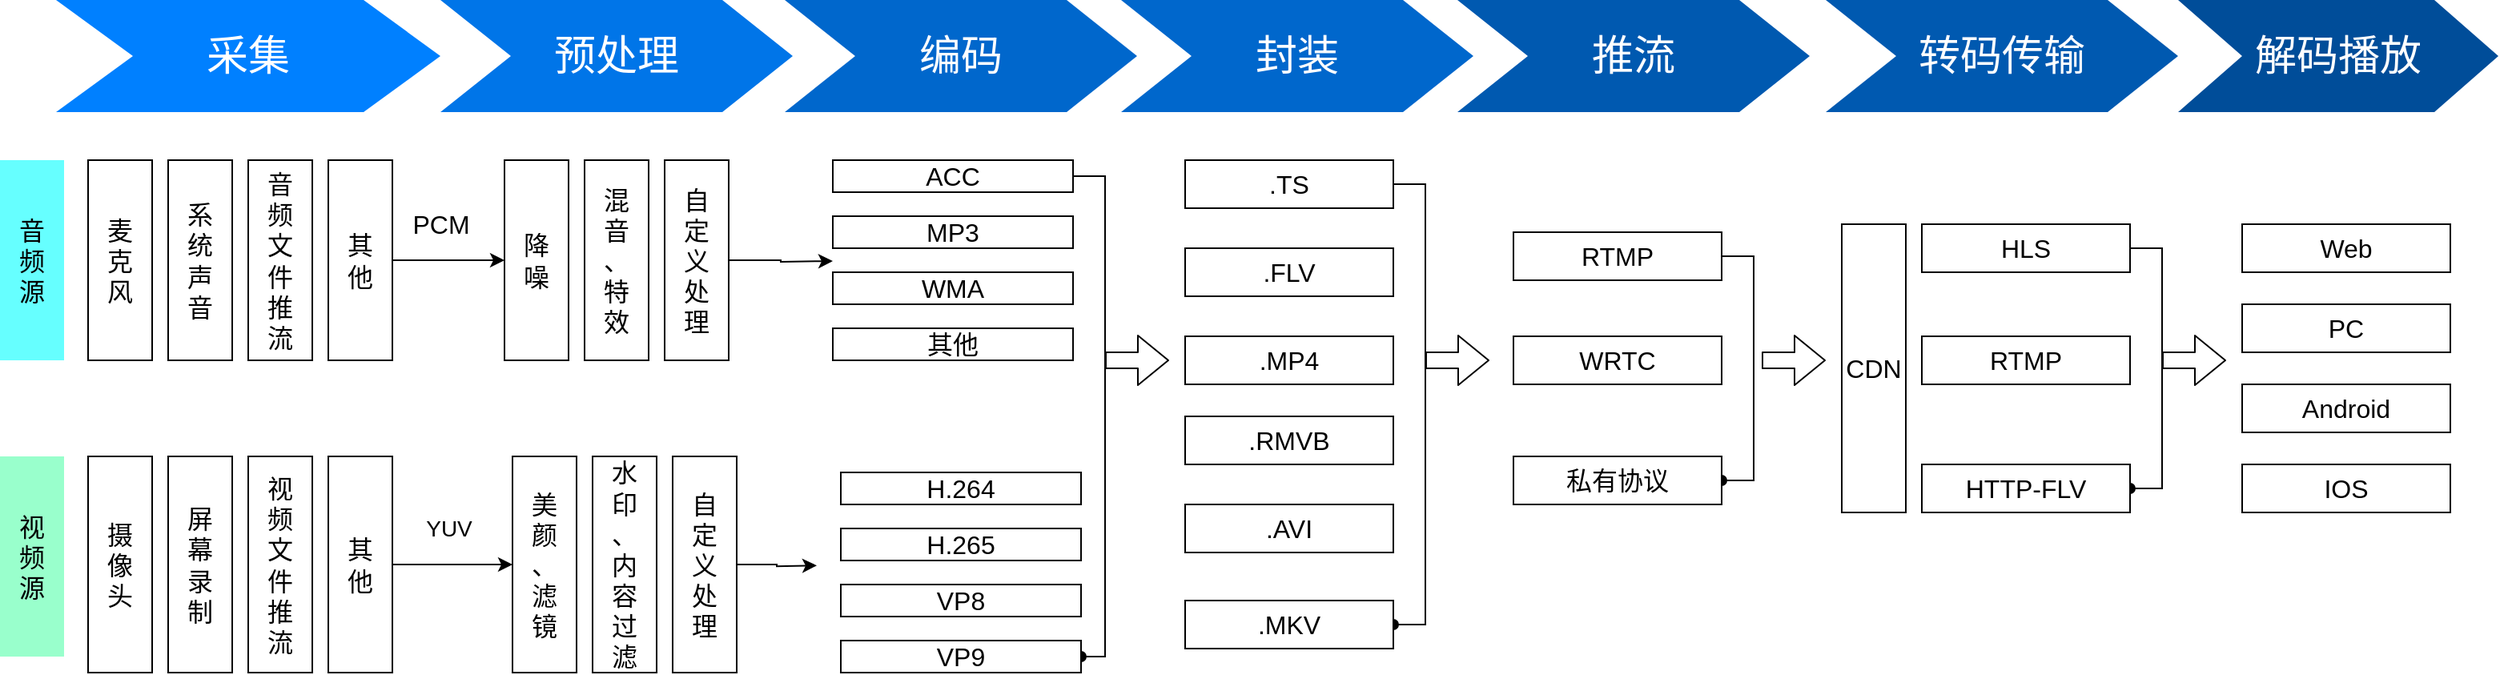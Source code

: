 <mxfile version="14.1.8" type="github">
  <diagram name="Page-1" id="d9b1e647-80fa-b4a2-5024-87a742678bcc">
    <mxGraphModel dx="1082" dy="681" grid="1" gridSize="10" guides="1" tooltips="1" connect="1" arrows="1" fold="1" page="1" pageScale="1" pageWidth="1100" pageHeight="850" background="#ffffff" math="0" shadow="0">
      <root>
        <mxCell id="0" />
        <mxCell id="1" parent="0" />
        <mxCell id="57fe6abec08f04cb-1" value="采集" style="shape=step;whiteSpace=wrap;html=1;fontSize=26;fillColor=#0080FF;fontColor=#FFFFFF;strokeColor=none;" parent="1" vertex="1">
          <mxGeometry x="45" y="190" width="240" height="70" as="geometry" />
        </mxCell>
        <mxCell id="57fe6abec08f04cb-2" value="预处理" style="shape=step;whiteSpace=wrap;html=1;fontSize=26;fillColor=#0075E8;fontColor=#FFFFFF;strokeColor=none;" parent="1" vertex="1">
          <mxGeometry x="285" y="190" width="220" height="70" as="geometry" />
        </mxCell>
        <mxCell id="57fe6abec08f04cb-3" value="编码" style="shape=step;whiteSpace=wrap;html=1;fontSize=26;fillColor=#0067CC;fontColor=#FFFFFF;strokeColor=none;" parent="1" vertex="1">
          <mxGeometry x="500" y="190" width="220" height="70" as="geometry" />
        </mxCell>
        <mxCell id="57fe6abec08f04cb-5" value="推流" style="shape=step;whiteSpace=wrap;html=1;fontSize=26;fillColor=#0059B0;fontColor=#FFFFFF;strokeColor=none;" parent="1" vertex="1">
          <mxGeometry x="920" y="190" width="220" height="70" as="geometry" />
        </mxCell>
        <mxCell id="57fe6abec08f04cb-6" value="解码播放" style="shape=step;whiteSpace=wrap;html=1;fontSize=26;fillColor=#004D99;fontColor=#FFFFFF;strokeColor=none;" parent="1" vertex="1">
          <mxGeometry x="1370" y="190" width="200" height="70" as="geometry" />
        </mxCell>
        <mxCell id="2hSDwxN0aHRVcDErsbqg-3" value="摄&lt;br style=&quot;font-size: 16px;&quot;&gt;像&lt;br style=&quot;font-size: 16px;&quot;&gt;头" style="rounded=0;whiteSpace=wrap;html=1;horizontal=1;fontSize=16;" parent="1" vertex="1">
          <mxGeometry x="65" y="475" width="40" height="135" as="geometry" />
        </mxCell>
        <mxCell id="2hSDwxN0aHRVcDErsbqg-4" value="屏&lt;br style=&quot;font-size: 16px;&quot;&gt;幕&lt;br style=&quot;font-size: 16px;&quot;&gt;录&lt;br style=&quot;font-size: 16px;&quot;&gt;制" style="rounded=0;whiteSpace=wrap;html=1;horizontal=1;fontSize=16;" parent="1" vertex="1">
          <mxGeometry x="115" y="475" width="40" height="135" as="geometry" />
        </mxCell>
        <mxCell id="2hSDwxN0aHRVcDErsbqg-5" value="视&lt;br style=&quot;font-size: 16px;&quot;&gt;频&lt;br style=&quot;font-size: 16px;&quot;&gt;文&lt;br style=&quot;font-size: 16px;&quot;&gt;件&lt;br style=&quot;font-size: 16px;&quot;&gt;推&lt;br style=&quot;font-size: 16px;&quot;&gt;流" style="rounded=0;whiteSpace=wrap;html=1;horizontal=1;fontSize=16;" parent="1" vertex="1">
          <mxGeometry x="165" y="475" width="40" height="135" as="geometry" />
        </mxCell>
        <mxCell id="2hSDwxN0aHRVcDErsbqg-30" style="edgeStyle=orthogonalEdgeStyle;rounded=0;orthogonalLoop=1;jettySize=auto;html=1;entryX=0;entryY=0.5;entryDx=0;entryDy=0;fontSize=16;" parent="1" source="2hSDwxN0aHRVcDErsbqg-6" target="2hSDwxN0aHRVcDErsbqg-23" edge="1">
          <mxGeometry relative="1" as="geometry" />
        </mxCell>
        <mxCell id="2hSDwxN0aHRVcDErsbqg-6" value="其&lt;br style=&quot;font-size: 16px;&quot;&gt;他" style="rounded=0;whiteSpace=wrap;html=1;horizontal=1;fontSize=16;" parent="1" vertex="1">
          <mxGeometry x="215" y="475" width="40" height="135" as="geometry" />
        </mxCell>
        <mxCell id="2hSDwxN0aHRVcDErsbqg-9" value="麦&lt;br style=&quot;font-size: 16px;&quot;&gt;克&lt;br style=&quot;font-size: 16px;&quot;&gt;风" style="rounded=0;whiteSpace=wrap;html=1;horizontal=1;fontSize=16;" parent="1" vertex="1">
          <mxGeometry x="65" y="290" width="40" height="125" as="geometry" />
        </mxCell>
        <mxCell id="2hSDwxN0aHRVcDErsbqg-10" value="系&lt;br style=&quot;font-size: 16px;&quot;&gt;统&lt;br style=&quot;font-size: 16px;&quot;&gt;声&lt;br style=&quot;font-size: 16px;&quot;&gt;音" style="rounded=0;whiteSpace=wrap;html=1;horizontal=1;fontSize=16;" parent="1" vertex="1">
          <mxGeometry x="115" y="290" width="40" height="125" as="geometry" />
        </mxCell>
        <mxCell id="2hSDwxN0aHRVcDErsbqg-11" value="音&lt;br style=&quot;font-size: 16px;&quot;&gt;频&lt;br style=&quot;font-size: 16px;&quot;&gt;文&lt;br style=&quot;font-size: 16px;&quot;&gt;件&lt;br style=&quot;font-size: 16px;&quot;&gt;推&lt;br style=&quot;font-size: 16px;&quot;&gt;流" style="rounded=0;whiteSpace=wrap;html=1;horizontal=1;fontSize=16;" parent="1" vertex="1">
          <mxGeometry x="165" y="290" width="40" height="125" as="geometry" />
        </mxCell>
        <mxCell id="2hSDwxN0aHRVcDErsbqg-28" style="edgeStyle=orthogonalEdgeStyle;rounded=0;orthogonalLoop=1;jettySize=auto;html=1;exitX=1;exitY=0.5;exitDx=0;exitDy=0;entryX=0;entryY=0.5;entryDx=0;entryDy=0;fontSize=16;" parent="1" source="2hSDwxN0aHRVcDErsbqg-12" target="2hSDwxN0aHRVcDErsbqg-14" edge="1">
          <mxGeometry relative="1" as="geometry" />
        </mxCell>
        <mxCell id="2hSDwxN0aHRVcDErsbqg-12" value="其&lt;br style=&quot;font-size: 16px;&quot;&gt;他" style="rounded=0;whiteSpace=wrap;html=1;horizontal=1;fontSize=16;" parent="1" vertex="1">
          <mxGeometry x="215" y="290" width="40" height="125" as="geometry" />
        </mxCell>
        <mxCell id="2hSDwxN0aHRVcDErsbqg-14" value="降&lt;br style=&quot;font-size: 16px;&quot;&gt;噪" style="rounded=0;whiteSpace=wrap;html=1;horizontal=1;fontSize=16;" parent="1" vertex="1">
          <mxGeometry x="325" y="290" width="40" height="125" as="geometry" />
        </mxCell>
        <mxCell id="2hSDwxN0aHRVcDErsbqg-15" value="混&lt;br style=&quot;font-size: 16px;&quot;&gt;音&lt;br style=&quot;font-size: 16px;&quot;&gt;、&lt;br style=&quot;font-size: 16px;&quot;&gt;特&lt;br style=&quot;font-size: 16px;&quot;&gt;效&lt;br style=&quot;font-size: 16px;&quot;&gt;" style="rounded=0;whiteSpace=wrap;html=1;horizontal=1;fontSize=16;" parent="1" vertex="1">
          <mxGeometry x="375" y="290" width="40" height="125" as="geometry" />
        </mxCell>
        <mxCell id="2hSDwxN0aHRVcDErsbqg-48" style="edgeStyle=orthogonalEdgeStyle;rounded=0;orthogonalLoop=1;jettySize=auto;html=1;exitX=1;exitY=0.5;exitDx=0;exitDy=0;fontColor=#000000;fontSize=16;" parent="1" source="2hSDwxN0aHRVcDErsbqg-16" edge="1">
          <mxGeometry relative="1" as="geometry">
            <mxPoint x="530" y="353" as="targetPoint" />
          </mxGeometry>
        </mxCell>
        <mxCell id="2hSDwxN0aHRVcDErsbqg-16" value="自&lt;br style=&quot;font-size: 16px;&quot;&gt;定&lt;br style=&quot;font-size: 16px;&quot;&gt;义&lt;br style=&quot;font-size: 16px;&quot;&gt;处&lt;br style=&quot;font-size: 16px;&quot;&gt;理" style="rounded=0;whiteSpace=wrap;html=1;horizontal=1;fontSize=16;" parent="1" vertex="1">
          <mxGeometry x="425" y="290" width="40" height="125" as="geometry" />
        </mxCell>
        <mxCell id="2hSDwxN0aHRVcDErsbqg-23" value="美&lt;br style=&quot;font-size: 16px;&quot;&gt;颜&lt;br style=&quot;font-size: 16px;&quot;&gt;、&lt;br style=&quot;font-size: 16px;&quot;&gt;滤&lt;br style=&quot;font-size: 16px;&quot;&gt;镜" style="rounded=0;whiteSpace=wrap;html=1;horizontal=1;fontSize=16;" parent="1" vertex="1">
          <mxGeometry x="330" y="475" width="40" height="135" as="geometry" />
        </mxCell>
        <mxCell id="2hSDwxN0aHRVcDErsbqg-24" value="水&lt;br style=&quot;font-size: 16px;&quot;&gt;印&lt;br style=&quot;font-size: 16px;&quot;&gt;、&lt;br style=&quot;font-size: 16px;&quot;&gt;内&lt;br style=&quot;font-size: 16px;&quot;&gt;容&lt;br style=&quot;font-size: 16px;&quot;&gt;过&lt;br style=&quot;font-size: 16px;&quot;&gt;滤" style="rounded=0;whiteSpace=wrap;html=1;horizontal=1;fontSize=16;" parent="1" vertex="1">
          <mxGeometry x="380" y="475" width="40" height="135" as="geometry" />
        </mxCell>
        <mxCell id="2hSDwxN0aHRVcDErsbqg-86" style="edgeStyle=orthogonalEdgeStyle;rounded=0;orthogonalLoop=1;jettySize=auto;html=1;exitX=1;exitY=0.5;exitDx=0;exitDy=0;endArrow=classic;endFill=1;fontSize=14;fontColor=#000000;" parent="1" source="2hSDwxN0aHRVcDErsbqg-25" edge="1">
          <mxGeometry relative="1" as="geometry">
            <mxPoint x="520" y="543.143" as="targetPoint" />
          </mxGeometry>
        </mxCell>
        <mxCell id="2hSDwxN0aHRVcDErsbqg-25" value="自&lt;br style=&quot;font-size: 16px;&quot;&gt;定&lt;br style=&quot;font-size: 16px;&quot;&gt;义&lt;br style=&quot;font-size: 16px;&quot;&gt;处&lt;br style=&quot;font-size: 16px;&quot;&gt;理" style="rounded=0;whiteSpace=wrap;html=1;horizontal=1;fontSize=16;" parent="1" vertex="1">
          <mxGeometry x="430" y="475" width="40" height="135" as="geometry" />
        </mxCell>
        <mxCell id="2hSDwxN0aHRVcDErsbqg-29" value="PCM" style="text;html=1;align=center;verticalAlign=middle;resizable=0;points=[];autosize=1;fontSize=16;" parent="1" vertex="1">
          <mxGeometry x="260" y="320" width="50" height="20" as="geometry" />
        </mxCell>
        <mxCell id="2hSDwxN0aHRVcDErsbqg-31" value="YUV" style="text;html=1;align=center;verticalAlign=middle;resizable=0;points=[];autosize=1;fontSize=14;" parent="1" vertex="1">
          <mxGeometry x="270" y="510" width="40" height="20" as="geometry" />
        </mxCell>
        <mxCell id="2hSDwxN0aHRVcDErsbqg-32" value="封装" style="shape=step;whiteSpace=wrap;html=1;fontSize=26;fillColor=#0067CC;fontColor=#FFFFFF;strokeColor=none;" parent="1" vertex="1">
          <mxGeometry x="710" y="190" width="220" height="70" as="geometry" />
        </mxCell>
        <mxCell id="2hSDwxN0aHRVcDErsbqg-34" value="音&lt;br style=&quot;font-size: 16px;&quot;&gt;频&lt;br style=&quot;font-size: 16px;&quot;&gt;源" style="rounded=0;whiteSpace=wrap;html=1;horizontal=1;strokeColor=none;fillColor=#66FFFF;fontSize=16;" parent="1" vertex="1">
          <mxGeometry x="10" y="290" width="40" height="125" as="geometry" />
        </mxCell>
        <mxCell id="2hSDwxN0aHRVcDErsbqg-35" value="视&lt;br style=&quot;font-size: 16px;&quot;&gt;频&lt;br style=&quot;font-size: 16px;&quot;&gt;源" style="rounded=0;whiteSpace=wrap;html=1;horizontal=1;fillColor=#99FFCC;strokeColor=none;fontSize=16;" parent="1" vertex="1">
          <mxGeometry x="10" y="475" width="40" height="125" as="geometry" />
        </mxCell>
        <mxCell id="2hSDwxN0aHRVcDErsbqg-85" style="edgeStyle=orthogonalEdgeStyle;rounded=0;orthogonalLoop=1;jettySize=auto;html=1;exitX=1;exitY=0.5;exitDx=0;exitDy=0;entryX=1;entryY=0.5;entryDx=0;entryDy=0;endArrow=oval;endFill=1;fontSize=14;fontColor=#000000;" parent="1" source="2hSDwxN0aHRVcDErsbqg-36" target="2hSDwxN0aHRVcDErsbqg-47" edge="1">
          <mxGeometry relative="1" as="geometry">
            <Array as="points">
              <mxPoint x="700" y="300" />
              <mxPoint x="700" y="600" />
            </Array>
          </mxGeometry>
        </mxCell>
        <mxCell id="2hSDwxN0aHRVcDErsbqg-36" value="ACC" style="rounded=0;whiteSpace=wrap;html=1;strokeColor=#000000;fontColor=#000000;fontSize=16;" parent="1" vertex="1">
          <mxGeometry x="530" y="290" width="150" height="20" as="geometry" />
        </mxCell>
        <mxCell id="2hSDwxN0aHRVcDErsbqg-37" value="MP3" style="rounded=0;whiteSpace=wrap;html=1;strokeColor=#000000;fontColor=#000000;fontSize=16;" parent="1" vertex="1">
          <mxGeometry x="530" y="325" width="150" height="20" as="geometry" />
        </mxCell>
        <mxCell id="2hSDwxN0aHRVcDErsbqg-38" value="WMA" style="rounded=0;whiteSpace=wrap;html=1;strokeColor=#000000;fontColor=#000000;fontSize=16;" parent="1" vertex="1">
          <mxGeometry x="530" y="360" width="150" height="20" as="geometry" />
        </mxCell>
        <mxCell id="2hSDwxN0aHRVcDErsbqg-43" value="其他" style="rounded=0;whiteSpace=wrap;html=1;strokeColor=#000000;fontColor=#000000;fontSize=16;" parent="1" vertex="1">
          <mxGeometry x="530" y="395" width="150" height="20" as="geometry" />
        </mxCell>
        <mxCell id="2hSDwxN0aHRVcDErsbqg-44" value="H.264" style="rounded=0;whiteSpace=wrap;html=1;strokeColor=#000000;fontColor=#000000;fontSize=16;" parent="1" vertex="1">
          <mxGeometry x="535" y="485" width="150" height="20" as="geometry" />
        </mxCell>
        <mxCell id="2hSDwxN0aHRVcDErsbqg-45" value="H.265" style="rounded=0;whiteSpace=wrap;html=1;strokeColor=#000000;fontColor=#000000;fontSize=16;" parent="1" vertex="1">
          <mxGeometry x="535" y="520" width="150" height="20" as="geometry" />
        </mxCell>
        <mxCell id="2hSDwxN0aHRVcDErsbqg-46" value="VP8" style="rounded=0;whiteSpace=wrap;html=1;strokeColor=#000000;fontColor=#000000;fontSize=16;" parent="1" vertex="1">
          <mxGeometry x="535" y="555" width="150" height="20" as="geometry" />
        </mxCell>
        <mxCell id="2hSDwxN0aHRVcDErsbqg-47" value="VP9" style="rounded=0;whiteSpace=wrap;html=1;strokeColor=#000000;fontColor=#000000;fontSize=16;" parent="1" vertex="1">
          <mxGeometry x="535" y="590" width="150" height="20" as="geometry" />
        </mxCell>
        <mxCell id="2hSDwxN0aHRVcDErsbqg-60" style="edgeStyle=orthogonalEdgeStyle;rounded=0;orthogonalLoop=1;jettySize=auto;html=1;exitX=1;exitY=0.5;exitDx=0;exitDy=0;entryX=1;entryY=0.5;entryDx=0;entryDy=0;endArrow=oval;endFill=1;fontColor=#000000;fontSize=16;" parent="1" source="2hSDwxN0aHRVcDErsbqg-53" target="2hSDwxN0aHRVcDErsbqg-58" edge="1">
          <mxGeometry relative="1" as="geometry" />
        </mxCell>
        <mxCell id="2hSDwxN0aHRVcDErsbqg-53" value=".TS" style="rounded=0;whiteSpace=wrap;html=1;strokeColor=#000000;fillColor=#ffffff;fontColor=#000000;fontSize=16;" parent="1" vertex="1">
          <mxGeometry x="750" y="290" width="130" height="30" as="geometry" />
        </mxCell>
        <mxCell id="2hSDwxN0aHRVcDErsbqg-54" value=".FLV" style="rounded=0;whiteSpace=wrap;html=1;strokeColor=#000000;fillColor=#ffffff;fontColor=#000000;fontSize=16;" parent="1" vertex="1">
          <mxGeometry x="750" y="345" width="130" height="30" as="geometry" />
        </mxCell>
        <mxCell id="2hSDwxN0aHRVcDErsbqg-55" value=".MP4" style="rounded=0;whiteSpace=wrap;html=1;strokeColor=#000000;fillColor=#ffffff;fontColor=#000000;fontSize=16;" parent="1" vertex="1">
          <mxGeometry x="750" y="400" width="130" height="30" as="geometry" />
        </mxCell>
        <mxCell id="2hSDwxN0aHRVcDErsbqg-56" value=".RMVB" style="rounded=0;whiteSpace=wrap;html=1;strokeColor=#000000;fillColor=#ffffff;fontColor=#000000;fontSize=16;" parent="1" vertex="1">
          <mxGeometry x="750" y="450" width="130" height="30" as="geometry" />
        </mxCell>
        <mxCell id="2hSDwxN0aHRVcDErsbqg-57" value=".AVI" style="rounded=0;whiteSpace=wrap;html=1;strokeColor=#000000;fillColor=#ffffff;fontColor=#000000;fontSize=16;" parent="1" vertex="1">
          <mxGeometry x="750" y="505" width="130" height="30" as="geometry" />
        </mxCell>
        <mxCell id="2hSDwxN0aHRVcDErsbqg-58" value=".MKV" style="rounded=0;whiteSpace=wrap;html=1;strokeColor=#000000;fillColor=#ffffff;fontColor=#000000;fontSize=16;" parent="1" vertex="1">
          <mxGeometry x="750" y="565" width="130" height="30" as="geometry" />
        </mxCell>
        <mxCell id="2hSDwxN0aHRVcDErsbqg-59" value="" style="shape=flexArrow;endArrow=classic;html=1;fontColor=#000000;fontSize=16;" parent="1" edge="1">
          <mxGeometry width="50" height="50" relative="1" as="geometry">
            <mxPoint x="700" y="415" as="sourcePoint" />
            <mxPoint x="740" y="415" as="targetPoint" />
          </mxGeometry>
        </mxCell>
        <mxCell id="2hSDwxN0aHRVcDErsbqg-61" value="" style="shape=flexArrow;endArrow=classic;html=1;fontColor=#000000;fontSize=16;" parent="1" edge="1">
          <mxGeometry width="50" height="50" relative="1" as="geometry">
            <mxPoint x="900" y="415" as="sourcePoint" />
            <mxPoint x="940" y="415" as="targetPoint" />
          </mxGeometry>
        </mxCell>
        <mxCell id="2hSDwxN0aHRVcDErsbqg-66" style="edgeStyle=orthogonalEdgeStyle;rounded=0;orthogonalLoop=1;jettySize=auto;html=1;exitX=1;exitY=0.5;exitDx=0;exitDy=0;entryX=1;entryY=0.5;entryDx=0;entryDy=0;endArrow=oval;endFill=1;fontColor=#000000;fontSize=16;" parent="1" source="2hSDwxN0aHRVcDErsbqg-62" target="2hSDwxN0aHRVcDErsbqg-64" edge="1">
          <mxGeometry relative="1" as="geometry" />
        </mxCell>
        <mxCell id="2hSDwxN0aHRVcDErsbqg-62" value="RTMP" style="rounded=0;whiteSpace=wrap;html=1;strokeColor=#000000;fillColor=#ffffff;fontColor=#000000;fontSize=16;" parent="1" vertex="1">
          <mxGeometry x="955" y="335" width="130" height="30" as="geometry" />
        </mxCell>
        <mxCell id="2hSDwxN0aHRVcDErsbqg-63" value="WRTC" style="rounded=0;whiteSpace=wrap;html=1;strokeColor=#000000;fillColor=#ffffff;fontColor=#000000;fontSize=16;" parent="1" vertex="1">
          <mxGeometry x="955" y="400" width="130" height="30" as="geometry" />
        </mxCell>
        <mxCell id="2hSDwxN0aHRVcDErsbqg-64" value="私有协议" style="rounded=0;whiteSpace=wrap;html=1;strokeColor=#000000;fillColor=#ffffff;fontColor=#000000;fontSize=16;" parent="1" vertex="1">
          <mxGeometry x="955" y="475" width="130" height="30" as="geometry" />
        </mxCell>
        <mxCell id="2hSDwxN0aHRVcDErsbqg-65" value="转码传输" style="shape=step;whiteSpace=wrap;html=1;fontSize=26;fillColor=#0059B0;fontColor=#FFFFFF;strokeColor=none;" parent="1" vertex="1">
          <mxGeometry x="1150" y="190" width="220" height="70" as="geometry" />
        </mxCell>
        <mxCell id="2hSDwxN0aHRVcDErsbqg-68" value="" style="shape=flexArrow;endArrow=classic;html=1;fontColor=#000000;fontSize=16;" parent="1" edge="1">
          <mxGeometry width="50" height="50" relative="1" as="geometry">
            <mxPoint x="1110" y="415" as="sourcePoint" />
            <mxPoint x="1150" y="415" as="targetPoint" />
          </mxGeometry>
        </mxCell>
        <mxCell id="2hSDwxN0aHRVcDErsbqg-70" value="CDN" style="rounded=0;whiteSpace=wrap;html=1;horizontal=1;fontSize=16;" parent="1" vertex="1">
          <mxGeometry x="1160" y="330" width="40" height="180" as="geometry" />
        </mxCell>
        <mxCell id="2hSDwxN0aHRVcDErsbqg-84" style="edgeStyle=orthogonalEdgeStyle;rounded=0;orthogonalLoop=1;jettySize=auto;html=1;exitX=1;exitY=0.5;exitDx=0;exitDy=0;entryX=1;entryY=0.5;entryDx=0;entryDy=0;endArrow=oval;endFill=1;fontColor=#000000;fontSize=16;" parent="1" source="2hSDwxN0aHRVcDErsbqg-71" target="2hSDwxN0aHRVcDErsbqg-74" edge="1">
          <mxGeometry relative="1" as="geometry" />
        </mxCell>
        <mxCell id="2hSDwxN0aHRVcDErsbqg-71" value="HLS" style="rounded=0;whiteSpace=wrap;html=1;strokeColor=#000000;fillColor=#ffffff;fontColor=#000000;fontSize=16;" parent="1" vertex="1">
          <mxGeometry x="1210" y="330" width="130" height="30" as="geometry" />
        </mxCell>
        <mxCell id="2hSDwxN0aHRVcDErsbqg-72" value="RTMP" style="rounded=0;whiteSpace=wrap;html=1;strokeColor=#000000;fillColor=#ffffff;fontColor=#000000;fontSize=16;" parent="1" vertex="1">
          <mxGeometry x="1210" y="400" width="130" height="30" as="geometry" />
        </mxCell>
        <mxCell id="2hSDwxN0aHRVcDErsbqg-74" value="HTTP-FLV" style="rounded=0;whiteSpace=wrap;html=1;strokeColor=#000000;fillColor=#ffffff;fontColor=#000000;fontSize=16;" parent="1" vertex="1">
          <mxGeometry x="1210" y="480" width="130" height="30" as="geometry" />
        </mxCell>
        <mxCell id="2hSDwxN0aHRVcDErsbqg-78" value="IOS" style="rounded=0;whiteSpace=wrap;html=1;strokeColor=#000000;fillColor=#ffffff;fontColor=#000000;fontSize=16;" parent="1" vertex="1">
          <mxGeometry x="1410" y="480" width="130" height="30" as="geometry" />
        </mxCell>
        <mxCell id="2hSDwxN0aHRVcDErsbqg-80" value="Android" style="rounded=0;whiteSpace=wrap;html=1;strokeColor=#000000;fillColor=#ffffff;fontColor=#000000;fontSize=16;" parent="1" vertex="1">
          <mxGeometry x="1410" y="430" width="130" height="30" as="geometry" />
        </mxCell>
        <mxCell id="2hSDwxN0aHRVcDErsbqg-81" value="Web" style="rounded=0;whiteSpace=wrap;html=1;strokeColor=#000000;fillColor=#ffffff;fontColor=#000000;fontSize=16;" parent="1" vertex="1">
          <mxGeometry x="1410" y="330" width="130" height="30" as="geometry" />
        </mxCell>
        <mxCell id="2hSDwxN0aHRVcDErsbqg-82" value="PC" style="rounded=0;whiteSpace=wrap;html=1;strokeColor=#000000;fillColor=#ffffff;fontColor=#000000;fontSize=16;" parent="1" vertex="1">
          <mxGeometry x="1410" y="380" width="130" height="30" as="geometry" />
        </mxCell>
        <mxCell id="2hSDwxN0aHRVcDErsbqg-83" value="" style="shape=flexArrow;endArrow=classic;html=1;fontColor=#000000;fontSize=16;" parent="1" edge="1">
          <mxGeometry width="50" height="50" relative="1" as="geometry">
            <mxPoint x="1360" y="415" as="sourcePoint" />
            <mxPoint x="1400" y="415" as="targetPoint" />
          </mxGeometry>
        </mxCell>
      </root>
    </mxGraphModel>
  </diagram>
</mxfile>
